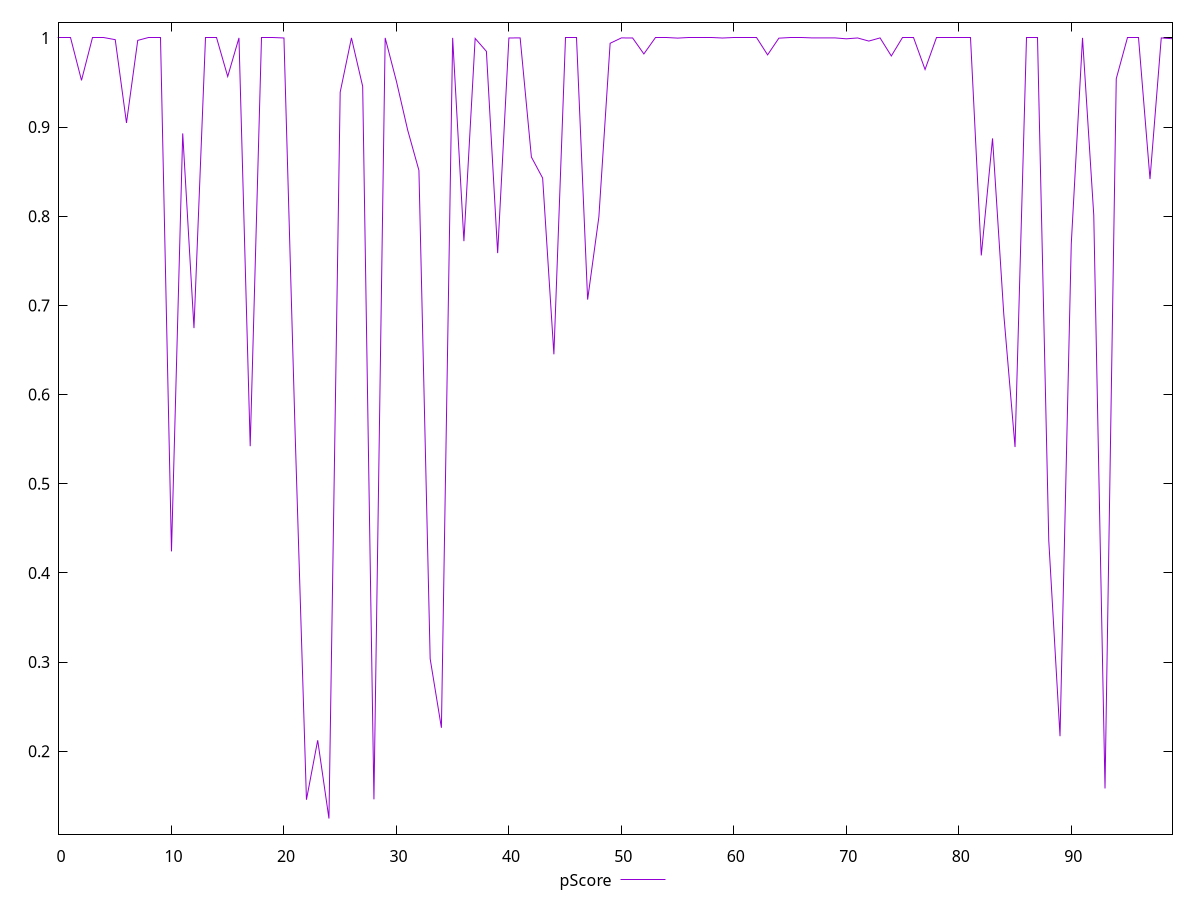 reset

$pScore <<EOF
0 0.9999993380488856
1 0.9999993380488856
2 0.9524094579264892
3 0.9999993380488856
4 0.9999993380488856
5 0.9980320074906415
6 0.9046820852673758
7 0.9972149446633859
8 0.9999993380488856
9 0.9999993380488856
10 0.42418319670805577
11 0.8929118887573366
12 0.6745756140473782
13 0.9999993380488856
14 0.9999993380488856
15 0.9567115481012156
16 0.9999993380488856
17 0.5421545219263038
18 0.9999993380488856
19 0.9999993380488856
20 0.9999212803631752
21 0.5542548350680886
22 0.1456622260139276
23 0.21234432910228418
24 0.12459034987827128
25 0.9391316590586483
26 0.999993217712696
27 0.9455986573533401
28 0.14612085966343658
29 0.9999972245448933
30 0.951312558184773
31 0.8966510568595747
32 0.8514369127349863
33 0.3037453993111976
34 0.2263503084012476
35 0.9999993380488856
36 0.7720547433704558
37 0.9994271026735388
38 0.9849017834659792
39 0.7586743657073833
40 0.9999482820216465
41 0.9999993380488856
42 0.8663971173538922
43 0.8428113898197249
44 0.6452049434942169
45 0.9999993380488856
46 0.9999993380488856
47 0.7065282477077655
48 0.7993020836830301
49 0.9939727052920135
50 0.9999986573772742
51 0.9999133992161278
52 0.9820305651947825
53 0.9999993380488856
54 0.9999993380488856
55 0.9997840365345585
56 0.9999993380488856
57 0.9999993380488856
58 0.9999993380488856
59 0.9998794755825302
60 0.9999993380488856
61 0.9999993380488856
62 0.9999993380488856
63 0.9809963936922834
64 0.9997061372049307
65 0.9999993380488856
66 0.9999993380488856
67 0.9999846798886523
68 0.9999989320057066
69 0.9999993380488856
70 0.9989863283475613
71 0.9999327134564511
72 0.9964538237717849
73 0.9999993380488856
74 0.9797398767140677
75 0.9999993380488856
76 0.9999993380488856
77 0.9645822497962191
78 0.9999993380488856
79 0.9999993380488856
80 0.9999993380488856
81 0.9999993380488856
82 0.7560349347246277
83 0.8872959194040461
84 0.6899654839432579
85 0.5411662684980052
86 0.9999993380488856
87 0.9999993380488856
88 0.43620137337566417
89 0.21692469744882442
90 0.7691344416012837
91 0.9999993380488856
92 0.8011050084669827
93 0.15828523808789197
94 0.9542832607827845
95 0.9999993380488856
96 0.9999993380488856
97 0.8416945516490851
98 0.9999993380488856
99 0.9990633131449456
EOF

set key outside below
set xrange [0:99]
set yrange [0.10708217011485899:1.0175075178122979]
set trange [0.10708217011485899:1.0175075178122979]
set terminal svg size 640, 500 enhanced background rgb 'white'
set output "report_00015_2021-02-09T16-11-33.973Z/estimated-input-latency/samples/pages+cached+noadtech+nomedia/pScore/values.svg"

plot $pScore title "pScore" with line

reset
